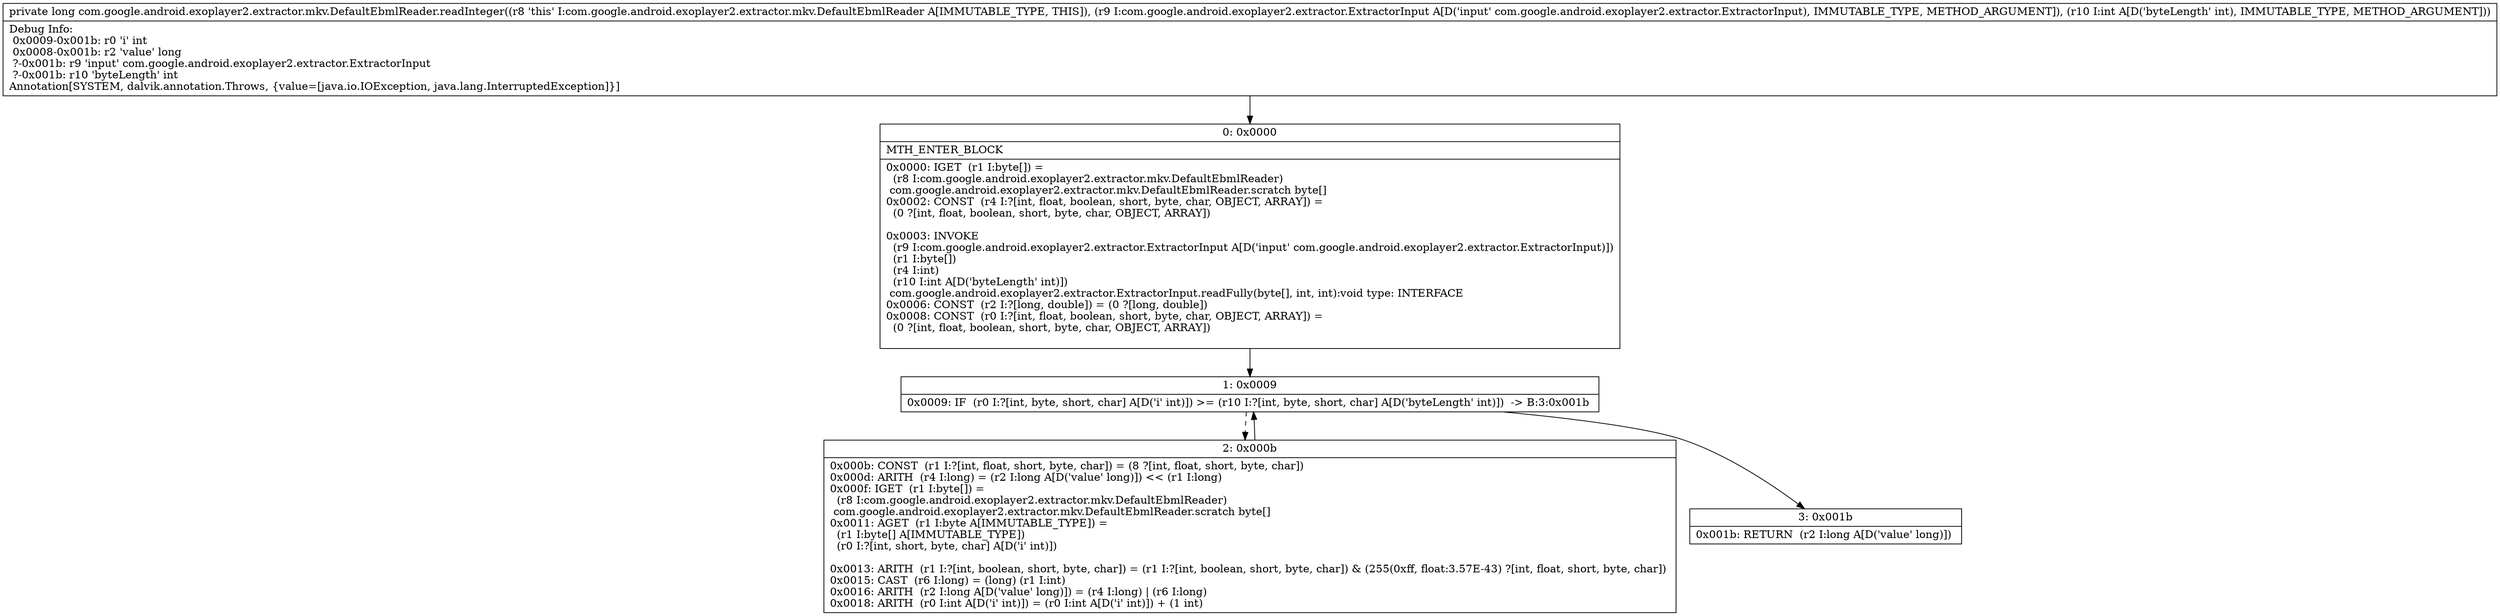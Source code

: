 digraph "CFG forcom.google.android.exoplayer2.extractor.mkv.DefaultEbmlReader.readInteger(Lcom\/google\/android\/exoplayer2\/extractor\/ExtractorInput;I)J" {
Node_0 [shape=record,label="{0\:\ 0x0000|MTH_ENTER_BLOCK\l|0x0000: IGET  (r1 I:byte[]) = \l  (r8 I:com.google.android.exoplayer2.extractor.mkv.DefaultEbmlReader)\l com.google.android.exoplayer2.extractor.mkv.DefaultEbmlReader.scratch byte[] \l0x0002: CONST  (r4 I:?[int, float, boolean, short, byte, char, OBJECT, ARRAY]) = \l  (0 ?[int, float, boolean, short, byte, char, OBJECT, ARRAY])\l \l0x0003: INVOKE  \l  (r9 I:com.google.android.exoplayer2.extractor.ExtractorInput A[D('input' com.google.android.exoplayer2.extractor.ExtractorInput)])\l  (r1 I:byte[])\l  (r4 I:int)\l  (r10 I:int A[D('byteLength' int)])\l com.google.android.exoplayer2.extractor.ExtractorInput.readFully(byte[], int, int):void type: INTERFACE \l0x0006: CONST  (r2 I:?[long, double]) = (0 ?[long, double]) \l0x0008: CONST  (r0 I:?[int, float, boolean, short, byte, char, OBJECT, ARRAY]) = \l  (0 ?[int, float, boolean, short, byte, char, OBJECT, ARRAY])\l \l}"];
Node_1 [shape=record,label="{1\:\ 0x0009|0x0009: IF  (r0 I:?[int, byte, short, char] A[D('i' int)]) \>= (r10 I:?[int, byte, short, char] A[D('byteLength' int)])  \-\> B:3:0x001b \l}"];
Node_2 [shape=record,label="{2\:\ 0x000b|0x000b: CONST  (r1 I:?[int, float, short, byte, char]) = (8 ?[int, float, short, byte, char]) \l0x000d: ARITH  (r4 I:long) = (r2 I:long A[D('value' long)]) \<\< (r1 I:long) \l0x000f: IGET  (r1 I:byte[]) = \l  (r8 I:com.google.android.exoplayer2.extractor.mkv.DefaultEbmlReader)\l com.google.android.exoplayer2.extractor.mkv.DefaultEbmlReader.scratch byte[] \l0x0011: AGET  (r1 I:byte A[IMMUTABLE_TYPE]) = \l  (r1 I:byte[] A[IMMUTABLE_TYPE])\l  (r0 I:?[int, short, byte, char] A[D('i' int)])\l \l0x0013: ARITH  (r1 I:?[int, boolean, short, byte, char]) = (r1 I:?[int, boolean, short, byte, char]) & (255(0xff, float:3.57E\-43) ?[int, float, short, byte, char]) \l0x0015: CAST  (r6 I:long) = (long) (r1 I:int) \l0x0016: ARITH  (r2 I:long A[D('value' long)]) = (r4 I:long) \| (r6 I:long) \l0x0018: ARITH  (r0 I:int A[D('i' int)]) = (r0 I:int A[D('i' int)]) + (1 int) \l}"];
Node_3 [shape=record,label="{3\:\ 0x001b|0x001b: RETURN  (r2 I:long A[D('value' long)]) \l}"];
MethodNode[shape=record,label="{private long com.google.android.exoplayer2.extractor.mkv.DefaultEbmlReader.readInteger((r8 'this' I:com.google.android.exoplayer2.extractor.mkv.DefaultEbmlReader A[IMMUTABLE_TYPE, THIS]), (r9 I:com.google.android.exoplayer2.extractor.ExtractorInput A[D('input' com.google.android.exoplayer2.extractor.ExtractorInput), IMMUTABLE_TYPE, METHOD_ARGUMENT]), (r10 I:int A[D('byteLength' int), IMMUTABLE_TYPE, METHOD_ARGUMENT]))  | Debug Info:\l  0x0009\-0x001b: r0 'i' int\l  0x0008\-0x001b: r2 'value' long\l  ?\-0x001b: r9 'input' com.google.android.exoplayer2.extractor.ExtractorInput\l  ?\-0x001b: r10 'byteLength' int\lAnnotation[SYSTEM, dalvik.annotation.Throws, \{value=[java.io.IOException, java.lang.InterruptedException]\}]\l}"];
MethodNode -> Node_0;
Node_0 -> Node_1;
Node_1 -> Node_2[style=dashed];
Node_1 -> Node_3;
Node_2 -> Node_1;
}

